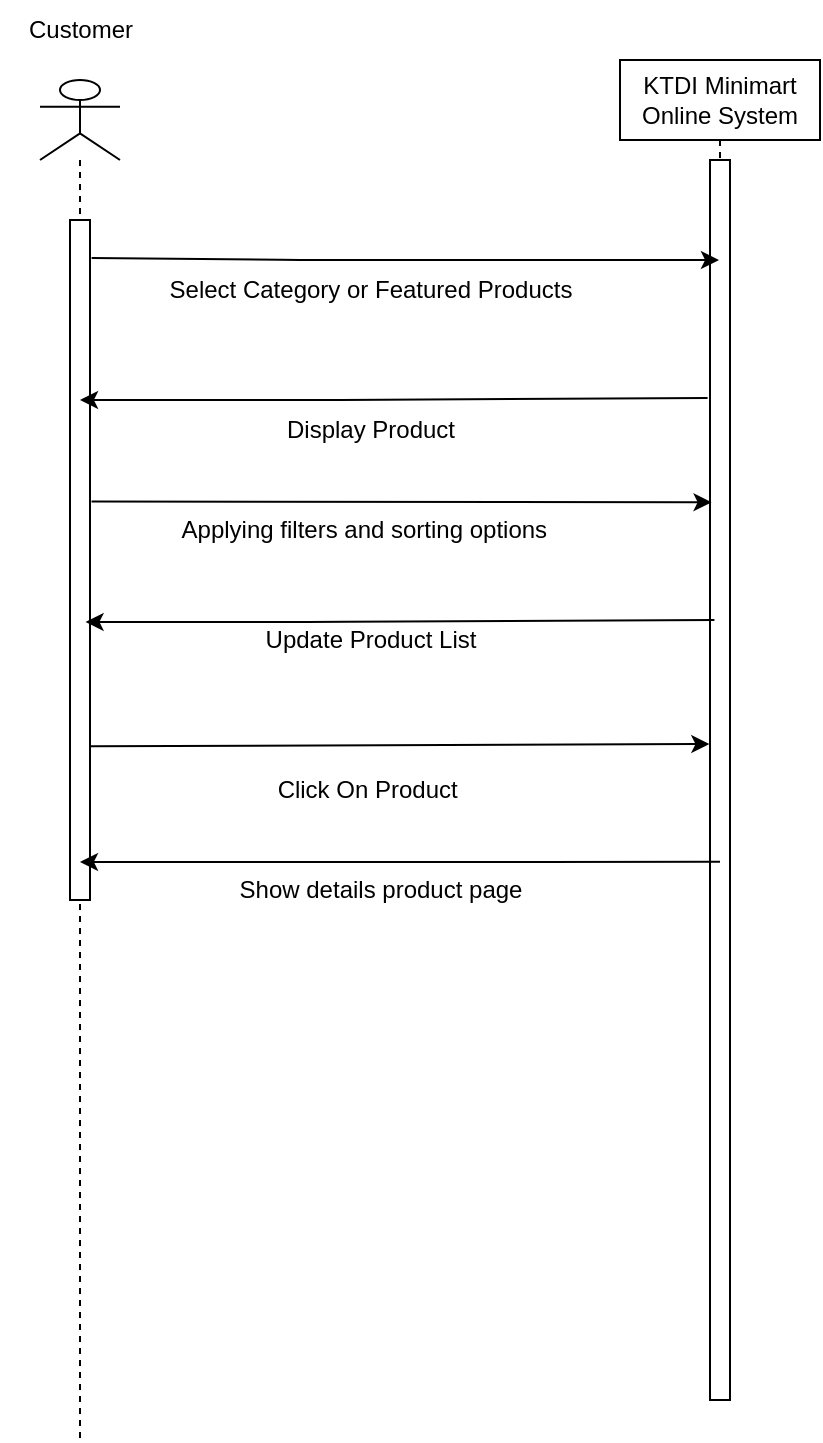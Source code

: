 <mxfile>
    <diagram id="d3RqslMwU2zfRpZ7pXiS" name="Page-1">
        <mxGraphModel dx="732" dy="758" grid="1" gridSize="10" guides="1" tooltips="1" connect="1" arrows="1" fold="1" page="1" pageScale="1" pageWidth="827" pageHeight="1169" math="0" shadow="0">
            <root>
                <mxCell id="0"/>
                <mxCell id="1" parent="0"/>
                <mxCell id="9" value="" style="shape=umlLifeline;participant=umlActor;perimeter=lifelinePerimeter;whiteSpace=wrap;html=1;container=1;collapsible=0;recursiveResize=0;verticalAlign=top;spacingTop=36;outlineConnect=0;" vertex="1" parent="1">
                    <mxGeometry x="100" y="110" width="40" height="680" as="geometry"/>
                </mxCell>
                <mxCell id="10" value="" style="html=1;points=[];perimeter=orthogonalPerimeter;" vertex="1" parent="9">
                    <mxGeometry x="15" y="70" width="10" height="340" as="geometry"/>
                </mxCell>
                <mxCell id="12" value="KTDI Minimart Online System" style="shape=umlLifeline;perimeter=lifelinePerimeter;whiteSpace=wrap;html=1;container=1;collapsible=0;recursiveResize=0;outlineConnect=0;" vertex="1" parent="1">
                    <mxGeometry x="390" y="100" width="100" height="670" as="geometry"/>
                </mxCell>
                <mxCell id="13" value="" style="html=1;points=[];perimeter=orthogonalPerimeter;" vertex="1" parent="12">
                    <mxGeometry x="45" y="50" width="10" height="620" as="geometry"/>
                </mxCell>
                <mxCell id="11" value="Customer" style="text;html=1;align=center;verticalAlign=middle;resizable=0;points=[];autosize=1;strokeColor=none;fillColor=none;" vertex="1" parent="1">
                    <mxGeometry x="80" y="70" width="80" height="30" as="geometry"/>
                </mxCell>
                <mxCell id="22" value="" style="endArrow=classic;html=1;exitX=1.08;exitY=0.056;exitDx=0;exitDy=0;exitPerimeter=0;" edge="1" parent="1" source="10" target="12">
                    <mxGeometry width="50" height="50" relative="1" as="geometry">
                        <mxPoint x="130" y="200" as="sourcePoint"/>
                        <mxPoint x="590" y="500" as="targetPoint"/>
                        <Array as="points">
                            <mxPoint x="230" y="200"/>
                        </Array>
                    </mxGeometry>
                </mxCell>
                <mxCell id="23" value="Select Category or Featured Products" style="text;html=1;align=center;verticalAlign=middle;resizable=0;points=[];autosize=1;strokeColor=none;fillColor=none;" vertex="1" parent="1">
                    <mxGeometry x="155" y="200" width="220" height="30" as="geometry"/>
                </mxCell>
                <mxCell id="24" value="" style="endArrow=classic;html=1;exitX=-0.12;exitY=0.192;exitDx=0;exitDy=0;exitPerimeter=0;" edge="1" parent="1" source="13" target="9">
                    <mxGeometry width="50" height="50" relative="1" as="geometry">
                        <mxPoint x="135.8" y="209.04" as="sourcePoint"/>
                        <mxPoint x="449.5" y="210" as="targetPoint"/>
                        <Array as="points">
                            <mxPoint x="240" y="270"/>
                        </Array>
                    </mxGeometry>
                </mxCell>
                <mxCell id="26" value="" style="endArrow=classic;html=1;entryX=0.078;entryY=0.276;entryDx=0;entryDy=0;entryPerimeter=0;exitX=1.078;exitY=0.414;exitDx=0;exitDy=0;exitPerimeter=0;" edge="1" parent="1" source="10" target="13">
                    <mxGeometry width="50" height="50" relative="1" as="geometry">
                        <mxPoint x="130" y="321" as="sourcePoint"/>
                        <mxPoint x="139.999" y="350.96" as="targetPoint"/>
                        <Array as="points"/>
                    </mxGeometry>
                </mxCell>
                <mxCell id="27" value="" style="endArrow=classic;html=1;entryX=-0.033;entryY=0.471;entryDx=0;entryDy=0;entryPerimeter=0;exitX=0.967;exitY=0.774;exitDx=0;exitDy=0;exitPerimeter=0;" edge="1" parent="1" source="10" target="13">
                    <mxGeometry width="50" height="50" relative="1" as="geometry">
                        <mxPoint x="130" y="442" as="sourcePoint"/>
                        <mxPoint x="430" y="440" as="targetPoint"/>
                        <Array as="points"/>
                    </mxGeometry>
                </mxCell>
                <mxCell id="28" value="" style="endArrow=classic;html=1;exitX=-0.12;exitY=0.192;exitDx=0;exitDy=0;exitPerimeter=0;" edge="1" parent="1">
                    <mxGeometry width="50" height="50" relative="1" as="geometry">
                        <mxPoint x="437.21" y="380.0" as="sourcePoint"/>
                        <mxPoint x="122.799" y="380.96" as="targetPoint"/>
                        <Array as="points">
                            <mxPoint x="243.41" y="380.96"/>
                        </Array>
                    </mxGeometry>
                </mxCell>
                <mxCell id="30" value="Display Product" style="text;html=1;align=center;verticalAlign=middle;resizable=0;points=[];autosize=1;strokeColor=none;fillColor=none;" vertex="1" parent="1">
                    <mxGeometry x="210" y="270" width="110" height="30" as="geometry"/>
                </mxCell>
                <mxCell id="32" value="Applying filters and sorting options&amp;nbsp;&amp;nbsp;" style="text;html=1;align=center;verticalAlign=middle;resizable=0;points=[];autosize=1;strokeColor=none;fillColor=none;" vertex="1" parent="1">
                    <mxGeometry x="160" y="320" width="210" height="30" as="geometry"/>
                </mxCell>
                <mxCell id="33" value="Update Product List" style="text;html=1;align=center;verticalAlign=middle;resizable=0;points=[];autosize=1;strokeColor=none;fillColor=none;" vertex="1" parent="1">
                    <mxGeometry x="200" y="375" width="130" height="30" as="geometry"/>
                </mxCell>
                <mxCell id="34" value="Click On Product&amp;nbsp;" style="text;html=1;align=center;verticalAlign=middle;resizable=0;points=[];autosize=1;strokeColor=none;fillColor=none;" vertex="1" parent="1">
                    <mxGeometry x="205" y="450" width="120" height="30" as="geometry"/>
                </mxCell>
                <mxCell id="37" value="" style="endArrow=classic;html=1;exitX=0.5;exitY=0.566;exitDx=0;exitDy=0;exitPerimeter=0;" edge="1" parent="1" source="13">
                    <mxGeometry width="50" height="50" relative="1" as="geometry">
                        <mxPoint x="430" y="500" as="sourcePoint"/>
                        <mxPoint x="119.999" y="500.96" as="targetPoint"/>
                        <Array as="points">
                            <mxPoint x="340" y="501"/>
                        </Array>
                    </mxGeometry>
                </mxCell>
                <mxCell id="38" value="Show details product page" style="text;html=1;align=center;verticalAlign=middle;resizable=0;points=[];autosize=1;strokeColor=none;fillColor=none;" vertex="1" parent="1">
                    <mxGeometry x="190" y="500" width="160" height="30" as="geometry"/>
                </mxCell>
            </root>
        </mxGraphModel>
    </diagram>
</mxfile>